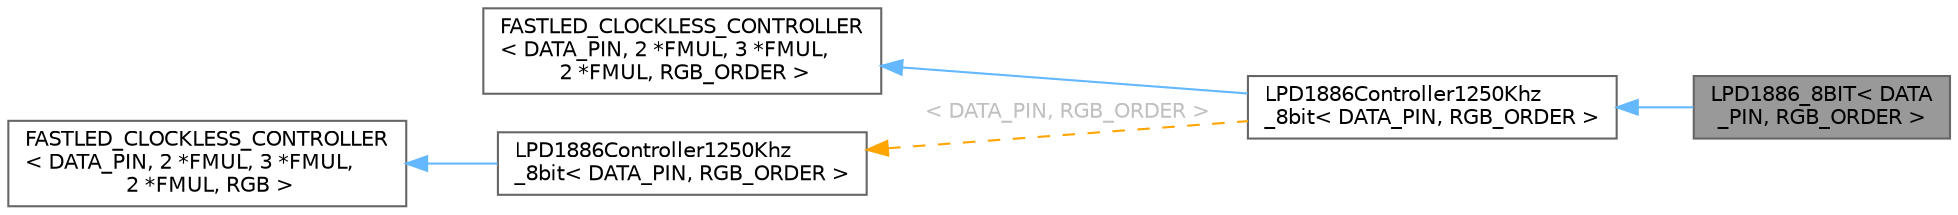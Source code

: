 digraph "LPD1886_8BIT&lt; DATA_PIN, RGB_ORDER &gt;"
{
 // INTERACTIVE_SVG=YES
 // LATEX_PDF_SIZE
  bgcolor="transparent";
  edge [fontname=Helvetica,fontsize=10,labelfontname=Helvetica,labelfontsize=10];
  node [fontname=Helvetica,fontsize=10,shape=box,height=0.2,width=0.4];
  rankdir="LR";
  Node1 [id="Node000001",label="LPD1886_8BIT\< DATA\l_PIN, RGB_ORDER \>",height=0.2,width=0.4,color="gray40", fillcolor="grey60", style="filled", fontcolor="black",tooltip="LPD1886_8BIT controller class."];
  Node2 -> Node1 [id="edge1_Node000001_Node000002",dir="back",color="steelblue1",style="solid",tooltip=" "];
  Node2 [id="Node000002",label="LPD1886Controller1250Khz\l_8bit\< DATA_PIN, RGB_ORDER \>",height=0.2,width=0.4,color="gray40", fillcolor="white", style="filled",URL="$db/df7/class_l_p_d1886_controller1250_khz__8bit.html",tooltip=" "];
  Node3 -> Node2 [id="edge2_Node000002_Node000003",dir="back",color="steelblue1",style="solid",tooltip=" "];
  Node3 [id="Node000003",label="FASTLED_CLOCKLESS_CONTROLLER\l\< DATA_PIN, 2 *FMUL, 3 *FMUL,\l 2 *FMUL, RGB_ORDER \>",height=0.2,width=0.4,color="gray40", fillcolor="white", style="filled",tooltip=" "];
  Node4 -> Node2 [id="edge3_Node000002_Node000004",dir="back",color="orange",style="dashed",tooltip=" ",label=" \< DATA_PIN, RGB_ORDER \>",fontcolor="grey" ];
  Node4 [id="Node000004",label="LPD1886Controller1250Khz\l_8bit\< DATA_PIN, RGB_ORDER \>",height=0.2,width=0.4,color="gray40", fillcolor="white", style="filled",URL="$db/df7/class_l_p_d1886_controller1250_khz__8bit.html",tooltip="LPD1886 controller class."];
  Node5 -> Node4 [id="edge4_Node000004_Node000005",dir="back",color="steelblue1",style="solid",tooltip=" "];
  Node5 [id="Node000005",label="FASTLED_CLOCKLESS_CONTROLLER\l\< DATA_PIN, 2 *FMUL, 3 *FMUL,\l 2 *FMUL, RGB \>",height=0.2,width=0.4,color="gray40", fillcolor="white", style="filled",tooltip=" "];
}
